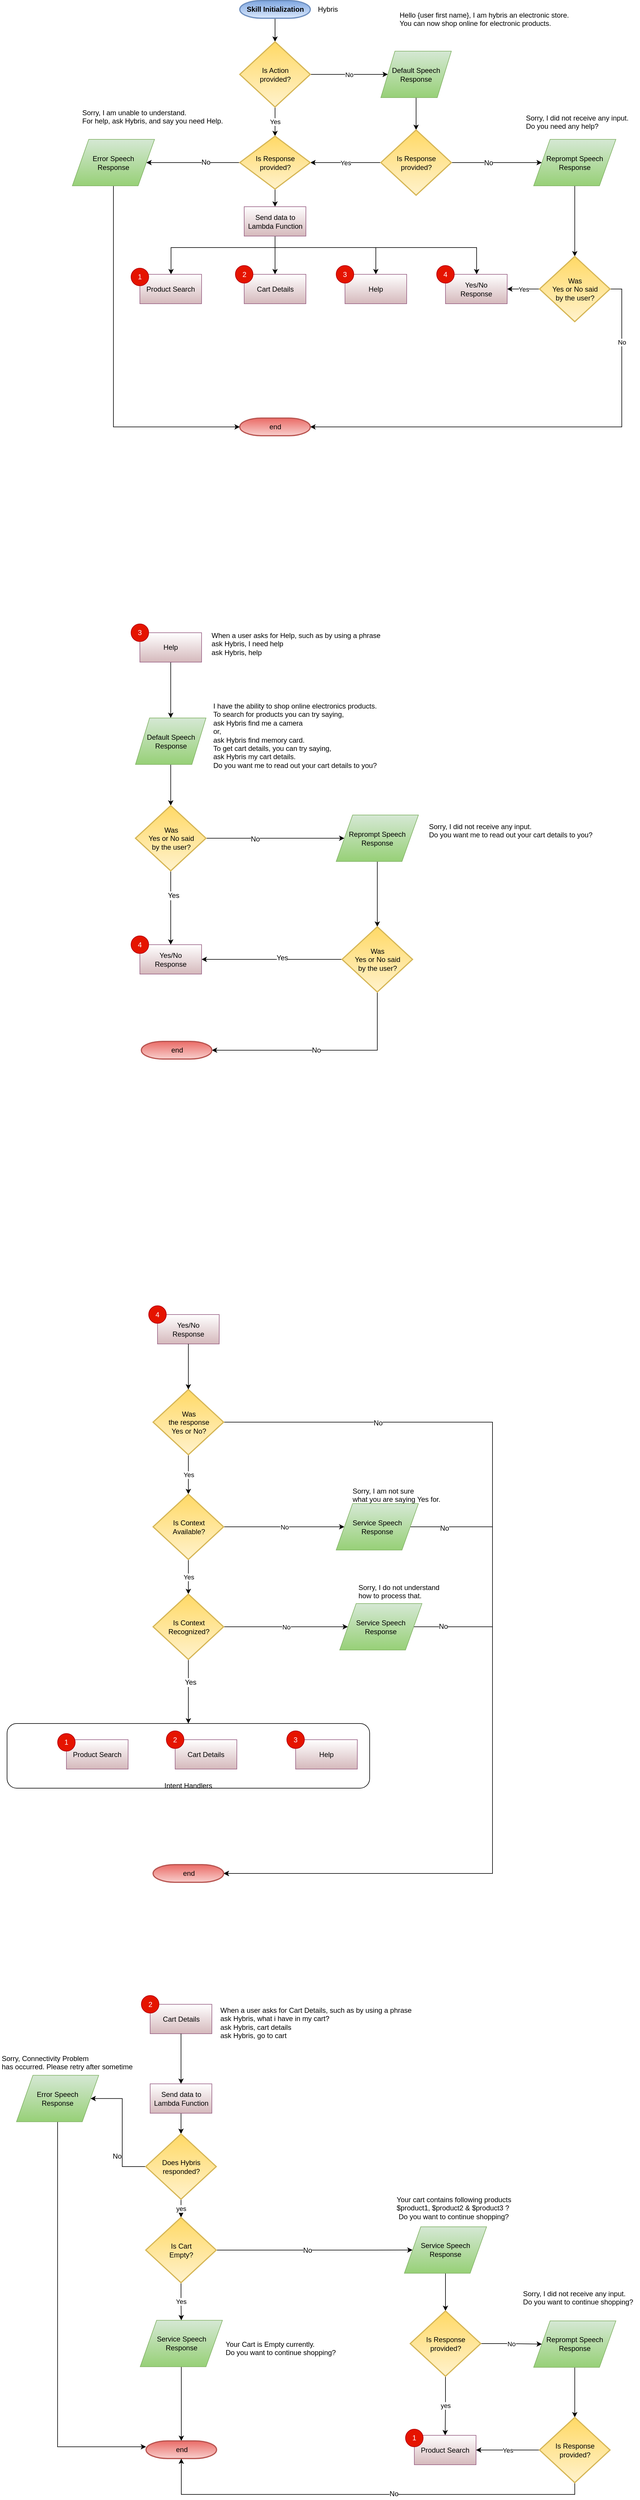 <mxfile version="10.6.3" type="device"><diagram id="yexYXzc3wkIzJ4UL2byO" name="Page-1"><mxGraphModel dx="2329" dy="848" grid="1" gridSize="10" guides="1" tooltips="1" connect="1" arrows="1" fold="1" page="1" pageScale="1" pageWidth="850" pageHeight="1100" math="0" shadow="0"><root><mxCell id="0"/><mxCell id="1" parent="0"/><mxCell id="HhdghhGYLFXTuzPqGPr1-6" style="edgeStyle=orthogonalEdgeStyle;rounded=0;orthogonalLoop=1;jettySize=auto;html=1;exitX=0.5;exitY=1;exitDx=0;exitDy=0;exitPerimeter=0;" edge="1" parent="1" source="HhdghhGYLFXTuzPqGPr1-1" target="HhdghhGYLFXTuzPqGPr1-5"><mxGeometry relative="1" as="geometry"/></mxCell><mxCell id="HhdghhGYLFXTuzPqGPr1-1" value="Skill Initialization" style="shape=mxgraph.flowchart.terminator;fillColor=#dae8fc;strokeColor=#6c8ebf;strokeWidth=2;gradientDirection=north;fontStyle=1;html=1;gradientColor=#7ea6e0;" vertex="1" parent="1"><mxGeometry x="170" y="90" width="120" height="30" as="geometry"/></mxCell><mxCell id="HhdghhGYLFXTuzPqGPr1-2" value="Hybris" style="text;html=1;strokeColor=none;fillColor=none;align=center;verticalAlign=middle;whiteSpace=wrap;rounded=0;" vertex="1" parent="1"><mxGeometry x="300" y="95" width="40" height="20" as="geometry"/></mxCell><mxCell id="HhdghhGYLFXTuzPqGPr1-8" value="No" style="edgeStyle=orthogonalEdgeStyle;rounded=0;orthogonalLoop=1;jettySize=auto;html=1;exitX=1;exitY=0.5;exitDx=0;exitDy=0;exitPerimeter=0;entryX=0;entryY=0.5;entryDx=0;entryDy=0;" edge="1" parent="1" source="HhdghhGYLFXTuzPqGPr1-5" target="HhdghhGYLFXTuzPqGPr1-7"><mxGeometry relative="1" as="geometry"/></mxCell><mxCell id="HhdghhGYLFXTuzPqGPr1-24" value="Yes" style="edgeStyle=orthogonalEdgeStyle;rounded=0;orthogonalLoop=1;jettySize=auto;html=1;exitX=0.5;exitY=1;exitDx=0;exitDy=0;exitPerimeter=0;entryX=0.5;entryY=0;entryDx=0;entryDy=0;entryPerimeter=0;" edge="1" parent="1" source="HhdghhGYLFXTuzPqGPr1-5" target="HhdghhGYLFXTuzPqGPr1-23"><mxGeometry relative="1" as="geometry"/></mxCell><mxCell id="HhdghhGYLFXTuzPqGPr1-5" value="Is Action &lt;br&gt;provided?" style="shape=mxgraph.flowchart.decision;fillColor=#fff2cc;strokeColor=#d6b656;strokeWidth=2;gradientDirection=north;fontStyle=0;html=1;gradientColor=#ffd966;" vertex="1" parent="1"><mxGeometry x="170" y="160" width="120" height="111" as="geometry"/></mxCell><mxCell id="HhdghhGYLFXTuzPqGPr1-11" style="edgeStyle=orthogonalEdgeStyle;rounded=0;orthogonalLoop=1;jettySize=auto;html=1;exitX=0.5;exitY=1;exitDx=0;exitDy=0;entryX=0.5;entryY=0;entryDx=0;entryDy=0;entryPerimeter=0;" edge="1" parent="1" source="HhdghhGYLFXTuzPqGPr1-7" target="HhdghhGYLFXTuzPqGPr1-10"><mxGeometry relative="1" as="geometry"/></mxCell><mxCell id="HhdghhGYLFXTuzPqGPr1-7" value="Default Speech Response" style="shape=parallelogram;perimeter=parallelogramPerimeter;whiteSpace=wrap;html=1;fillColor=#d5e8d4;strokeColor=#82b366;gradientColor=#97d077;" vertex="1" parent="1"><mxGeometry x="410" y="176" width="120" height="79" as="geometry"/></mxCell><mxCell id="HhdghhGYLFXTuzPqGPr1-9" value="Hello {user first name}, I am hybris an electronic store. &lt;br&gt;You can now shop online for electronic products." style="text;html=1;resizable=0;points=[];autosize=1;align=left;verticalAlign=top;spacingTop=-4;" vertex="1" parent="1"><mxGeometry x="440" y="105" width="310" height="30" as="geometry"/></mxCell><mxCell id="HhdghhGYLFXTuzPqGPr1-13" style="edgeStyle=orthogonalEdgeStyle;rounded=0;orthogonalLoop=1;jettySize=auto;html=1;exitX=1;exitY=0.5;exitDx=0;exitDy=0;exitPerimeter=0;entryX=0;entryY=0.5;entryDx=0;entryDy=0;" edge="1" parent="1" source="HhdghhGYLFXTuzPqGPr1-10" target="HhdghhGYLFXTuzPqGPr1-12"><mxGeometry relative="1" as="geometry"/></mxCell><mxCell id="HhdghhGYLFXTuzPqGPr1-14" value="No" style="text;html=1;resizable=0;points=[];align=center;verticalAlign=middle;labelBackgroundColor=#ffffff;" vertex="1" connectable="0" parent="HhdghhGYLFXTuzPqGPr1-13"><mxGeometry x="-0.18" relative="1" as="geometry"><mxPoint as="offset"/></mxGeometry></mxCell><mxCell id="HhdghhGYLFXTuzPqGPr1-25" value="Yes" style="edgeStyle=orthogonalEdgeStyle;rounded=0;orthogonalLoop=1;jettySize=auto;html=1;exitX=0;exitY=0.5;exitDx=0;exitDy=0;exitPerimeter=0;" edge="1" parent="1" source="HhdghhGYLFXTuzPqGPr1-10" target="HhdghhGYLFXTuzPqGPr1-23"><mxGeometry relative="1" as="geometry"/></mxCell><mxCell id="HhdghhGYLFXTuzPqGPr1-10" value="Is Response &lt;br&gt;provided?" style="shape=mxgraph.flowchart.decision;fillColor=#fff2cc;strokeColor=#d6b656;strokeWidth=2;gradientDirection=north;fontStyle=0;html=1;gradientColor=#ffd966;" vertex="1" parent="1"><mxGeometry x="410" y="310" width="120" height="111" as="geometry"/></mxCell><mxCell id="HhdghhGYLFXTuzPqGPr1-18" style="edgeStyle=orthogonalEdgeStyle;rounded=0;orthogonalLoop=1;jettySize=auto;html=1;exitX=0.5;exitY=1;exitDx=0;exitDy=0;entryX=0.5;entryY=0;entryDx=0;entryDy=0;entryPerimeter=0;" edge="1" parent="1" source="HhdghhGYLFXTuzPqGPr1-12" target="HhdghhGYLFXTuzPqGPr1-17"><mxGeometry relative="1" as="geometry"/></mxCell><mxCell id="HhdghhGYLFXTuzPqGPr1-12" value="Reprompt Speech Response" style="shape=parallelogram;perimeter=parallelogramPerimeter;whiteSpace=wrap;html=1;fillColor=#d5e8d4;strokeColor=#82b366;gradientColor=#97d077;" vertex="1" parent="1"><mxGeometry x="670" y="326" width="140" height="79" as="geometry"/></mxCell><mxCell id="HhdghhGYLFXTuzPqGPr1-15" value="Sorry, I did not receive any input. &lt;br&gt;Do you need any help?&amp;nbsp;" style="text;html=1;resizable=0;points=[];autosize=1;align=left;verticalAlign=top;spacingTop=-4;" vertex="1" parent="1"><mxGeometry x="655" y="280" width="190" height="30" as="geometry"/></mxCell><mxCell id="HhdghhGYLFXTuzPqGPr1-16" value="end" style="shape=mxgraph.flowchart.terminator;fillColor=#f8cecc;strokeColor=#b85450;strokeWidth=2;gradientDirection=north;fontStyle=0;html=1;gradientColor=#ea6b66;" vertex="1" parent="1"><mxGeometry x="170" y="800" width="120" height="30" as="geometry"/></mxCell><mxCell id="HhdghhGYLFXTuzPqGPr1-19" value="No" style="edgeStyle=orthogonalEdgeStyle;rounded=0;orthogonalLoop=1;jettySize=auto;html=1;exitX=1;exitY=0.5;exitDx=0;exitDy=0;exitPerimeter=0;entryX=1;entryY=0.5;entryDx=0;entryDy=0;entryPerimeter=0;" edge="1" parent="1" source="HhdghhGYLFXTuzPqGPr1-17" target="HhdghhGYLFXTuzPqGPr1-16"><mxGeometry x="-0.719" relative="1" as="geometry"><mxPoint as="offset"/></mxGeometry></mxCell><mxCell id="HhdghhGYLFXTuzPqGPr1-21" value="Yes" style="edgeStyle=orthogonalEdgeStyle;rounded=0;orthogonalLoop=1;jettySize=auto;html=1;exitX=0;exitY=0.5;exitDx=0;exitDy=0;exitPerimeter=0;entryX=1;entryY=0.5;entryDx=0;entryDy=0;" edge="1" parent="1" source="HhdghhGYLFXTuzPqGPr1-17" target="HhdghhGYLFXTuzPqGPr1-20"><mxGeometry relative="1" as="geometry"/></mxCell><mxCell id="HhdghhGYLFXTuzPqGPr1-17" value="Was&lt;br&gt;Yes or No said&lt;br&gt;by the user?&lt;br&gt;" style="shape=mxgraph.flowchart.decision;fillColor=#fff2cc;strokeColor=#d6b656;strokeWidth=2;gradientDirection=north;fontStyle=0;html=1;gradientColor=#ffd966;" vertex="1" parent="1"><mxGeometry x="680" y="525" width="120" height="111" as="geometry"/></mxCell><mxCell id="HhdghhGYLFXTuzPqGPr1-27" style="edgeStyle=orthogonalEdgeStyle;rounded=0;orthogonalLoop=1;jettySize=auto;html=1;exitX=0;exitY=0.5;exitDx=0;exitDy=0;exitPerimeter=0;" edge="1" parent="1" source="HhdghhGYLFXTuzPqGPr1-23" target="HhdghhGYLFXTuzPqGPr1-26"><mxGeometry relative="1" as="geometry"/></mxCell><mxCell id="HhdghhGYLFXTuzPqGPr1-30" value="No" style="text;html=1;resizable=0;points=[];align=center;verticalAlign=middle;labelBackgroundColor=#ffffff;" vertex="1" connectable="0" parent="HhdghhGYLFXTuzPqGPr1-27"><mxGeometry x="-0.114" y="-12" relative="1" as="geometry"><mxPoint x="12" y="11" as="offset"/></mxGeometry></mxCell><mxCell id="HhdghhGYLFXTuzPqGPr1-32" value="" style="edgeStyle=orthogonalEdgeStyle;rounded=0;orthogonalLoop=1;jettySize=auto;html=1;" edge="1" parent="1" source="HhdghhGYLFXTuzPqGPr1-23" target="HhdghhGYLFXTuzPqGPr1-31"><mxGeometry relative="1" as="geometry"/></mxCell><mxCell id="HhdghhGYLFXTuzPqGPr1-23" value="Is Response &lt;br&gt;provided?" style="shape=mxgraph.flowchart.decision;fillColor=#fff2cc;strokeColor=#d6b656;strokeWidth=2;gradientDirection=north;fontStyle=0;html=1;gradientColor=#ffd966;" vertex="1" parent="1"><mxGeometry x="170" y="320.5" width="120" height="90" as="geometry"/></mxCell><mxCell id="HhdghhGYLFXTuzPqGPr1-47" style="edgeStyle=orthogonalEdgeStyle;rounded=0;orthogonalLoop=1;jettySize=auto;html=1;exitX=0.5;exitY=1;exitDx=0;exitDy=0;entryX=0;entryY=0.5;entryDx=0;entryDy=0;entryPerimeter=0;" edge="1" parent="1" source="HhdghhGYLFXTuzPqGPr1-26" target="HhdghhGYLFXTuzPqGPr1-16"><mxGeometry relative="1" as="geometry"/></mxCell><mxCell id="HhdghhGYLFXTuzPqGPr1-26" value="Error Speech &lt;br&gt;Response" style="shape=parallelogram;perimeter=parallelogramPerimeter;whiteSpace=wrap;html=1;fillColor=#d5e8d4;strokeColor=#82b366;gradientColor=#97d077;" vertex="1" parent="1"><mxGeometry x="-115" y="326" width="140" height="79" as="geometry"/></mxCell><mxCell id="HhdghhGYLFXTuzPqGPr1-28" value="Sorry, I am unable to understand.&lt;br&gt;For help, ask Hybris, and say you need Help.&lt;br&gt;" style="text;html=1;resizable=0;points=[];autosize=1;align=left;verticalAlign=top;spacingTop=-4;" vertex="1" parent="1"><mxGeometry x="-100" y="271" width="250" height="30" as="geometry"/></mxCell><mxCell id="HhdghhGYLFXTuzPqGPr1-37" style="edgeStyle=orthogonalEdgeStyle;rounded=0;orthogonalLoop=1;jettySize=auto;html=1;exitX=0.5;exitY=1;exitDx=0;exitDy=0;" edge="1" parent="1" source="HhdghhGYLFXTuzPqGPr1-31" target="HhdghhGYLFXTuzPqGPr1-33"><mxGeometry relative="1" as="geometry"><Array as="points"><mxPoint x="230" y="510"/><mxPoint x="53" y="510"/></Array></mxGeometry></mxCell><mxCell id="HhdghhGYLFXTuzPqGPr1-39" style="edgeStyle=orthogonalEdgeStyle;rounded=0;orthogonalLoop=1;jettySize=auto;html=1;exitX=0.5;exitY=1;exitDx=0;exitDy=0;" edge="1" parent="1" source="HhdghhGYLFXTuzPqGPr1-31" target="HhdghhGYLFXTuzPqGPr1-34"><mxGeometry relative="1" as="geometry"/></mxCell><mxCell id="HhdghhGYLFXTuzPqGPr1-40" style="edgeStyle=orthogonalEdgeStyle;rounded=0;orthogonalLoop=1;jettySize=auto;html=1;exitX=0.5;exitY=1;exitDx=0;exitDy=0;entryX=0.5;entryY=0;entryDx=0;entryDy=0;" edge="1" parent="1" source="HhdghhGYLFXTuzPqGPr1-31" target="HhdghhGYLFXTuzPqGPr1-35"><mxGeometry relative="1" as="geometry"><Array as="points"><mxPoint x="230" y="510"/><mxPoint x="402" y="510"/></Array></mxGeometry></mxCell><mxCell id="HhdghhGYLFXTuzPqGPr1-41" style="edgeStyle=orthogonalEdgeStyle;rounded=0;orthogonalLoop=1;jettySize=auto;html=1;exitX=0.5;exitY=1;exitDx=0;exitDy=0;" edge="1" parent="1" source="HhdghhGYLFXTuzPqGPr1-31" target="HhdghhGYLFXTuzPqGPr1-20"><mxGeometry relative="1" as="geometry"><Array as="points"><mxPoint x="230" y="510"/><mxPoint x="573" y="510"/></Array></mxGeometry></mxCell><mxCell id="HhdghhGYLFXTuzPqGPr1-31" value="Send data to Lambda Function" style="rounded=0;whiteSpace=wrap;html=1;fillColor=#ffffff;strokeColor=#996185;gradientColor=#D5B9BC;" vertex="1" parent="1"><mxGeometry x="177.5" y="440.5" width="105" height="50" as="geometry"/></mxCell><mxCell id="HhdghhGYLFXTuzPqGPr1-56" style="edgeStyle=orthogonalEdgeStyle;rounded=0;orthogonalLoop=1;jettySize=auto;html=1;exitX=0.5;exitY=1;exitDx=0;exitDy=0;" edge="1" parent="1" source="HhdghhGYLFXTuzPqGPr1-52" target="HhdghhGYLFXTuzPqGPr1-55"><mxGeometry relative="1" as="geometry"/></mxCell><mxCell id="HhdghhGYLFXTuzPqGPr1-54" value="When a user asks for Help, such as by using a phrase &lt;br&gt;ask Hybris, I need help&lt;br&gt;ask Hybris, help&lt;br&gt;" style="text;html=1;resizable=0;points=[];autosize=1;align=left;verticalAlign=top;spacingTop=-4;" vertex="1" parent="1"><mxGeometry x="120" y="1160" width="310" height="40" as="geometry"/></mxCell><mxCell id="HhdghhGYLFXTuzPqGPr1-61" style="edgeStyle=orthogonalEdgeStyle;rounded=0;orthogonalLoop=1;jettySize=auto;html=1;exitX=0.5;exitY=1;exitDx=0;exitDy=0;" edge="1" parent="1" source="HhdghhGYLFXTuzPqGPr1-55" target="HhdghhGYLFXTuzPqGPr1-60"><mxGeometry relative="1" as="geometry"/></mxCell><mxCell id="HhdghhGYLFXTuzPqGPr1-55" value="Default Speech Response" style="shape=parallelogram;perimeter=parallelogramPerimeter;whiteSpace=wrap;html=1;fillColor=#d5e8d4;strokeColor=#82b366;gradientColor=#97d077;" vertex="1" parent="1"><mxGeometry x="-7.5" y="1310" width="120" height="79" as="geometry"/></mxCell><mxCell id="HhdghhGYLFXTuzPqGPr1-57" value="I have the ability to shop online electronics products.&lt;br&gt;To search for products you can try saying,&lt;br&gt;ask Hybris find me a camera&lt;br&gt;or,&lt;br&gt;ask Hybris find memory card.&lt;br&gt;To get cart details, you can try saying,&lt;br&gt;ask Hybris my cart details.&lt;br&gt;Do you want me to read out your cart details to you?&lt;br&gt;" style="text;html=1;resizable=0;points=[];autosize=1;align=left;verticalAlign=top;spacingTop=-4;" vertex="1" parent="1"><mxGeometry x="122.5" y="1280" width="290" height="110" as="geometry"/></mxCell><mxCell id="HhdghhGYLFXTuzPqGPr1-63" style="edgeStyle=orthogonalEdgeStyle;rounded=0;orthogonalLoop=1;jettySize=auto;html=1;exitX=1;exitY=0.5;exitDx=0;exitDy=0;exitPerimeter=0;" edge="1" parent="1" source="HhdghhGYLFXTuzPqGPr1-60" target="HhdghhGYLFXTuzPqGPr1-62"><mxGeometry relative="1" as="geometry"/></mxCell><mxCell id="HhdghhGYLFXTuzPqGPr1-67" value="No" style="text;html=1;resizable=0;points=[];align=center;verticalAlign=middle;labelBackgroundColor=#ffffff;" vertex="1" connectable="0" parent="HhdghhGYLFXTuzPqGPr1-63"><mxGeometry x="-0.063" y="-27" relative="1" as="geometry"><mxPoint x="-27" y="-26" as="offset"/></mxGeometry></mxCell><mxCell id="HhdghhGYLFXTuzPqGPr1-70" style="edgeStyle=orthogonalEdgeStyle;rounded=0;orthogonalLoop=1;jettySize=auto;html=1;exitX=0.5;exitY=1;exitDx=0;exitDy=0;exitPerimeter=0;entryX=0.5;entryY=0;entryDx=0;entryDy=0;" edge="1" parent="1" source="HhdghhGYLFXTuzPqGPr1-60" target="HhdghhGYLFXTuzPqGPr1-59"><mxGeometry relative="1" as="geometry"/></mxCell><mxCell id="HhdghhGYLFXTuzPqGPr1-73" value="Yes" style="text;html=1;resizable=0;points=[];align=center;verticalAlign=middle;labelBackgroundColor=#ffffff;" vertex="1" connectable="0" parent="HhdghhGYLFXTuzPqGPr1-70"><mxGeometry x="-0.333" y="4" relative="1" as="geometry"><mxPoint as="offset"/></mxGeometry></mxCell><mxCell id="HhdghhGYLFXTuzPqGPr1-60" value="Was&lt;br&gt;Yes or No said&lt;br&gt;by the user?&lt;br&gt;" style="shape=mxgraph.flowchart.decision;fillColor=#fff2cc;strokeColor=#d6b656;strokeWidth=2;gradientDirection=north;fontStyle=0;html=1;gradientColor=#ffd966;" vertex="1" parent="1"><mxGeometry x="-7.5" y="1459" width="120" height="111" as="geometry"/></mxCell><mxCell id="HhdghhGYLFXTuzPqGPr1-68" style="edgeStyle=orthogonalEdgeStyle;rounded=0;orthogonalLoop=1;jettySize=auto;html=1;exitX=0.5;exitY=1;exitDx=0;exitDy=0;" edge="1" parent="1" source="HhdghhGYLFXTuzPqGPr1-62" target="HhdghhGYLFXTuzPqGPr1-66"><mxGeometry relative="1" as="geometry"/></mxCell><mxCell id="HhdghhGYLFXTuzPqGPr1-62" value="Reprompt Speech Response" style="shape=parallelogram;perimeter=parallelogramPerimeter;whiteSpace=wrap;html=1;fillColor=#d5e8d4;strokeColor=#82b366;gradientColor=#97d077;" vertex="1" parent="1"><mxGeometry x="334" y="1475" width="140" height="79" as="geometry"/></mxCell><mxCell id="HhdghhGYLFXTuzPqGPr1-64" value="Sorry, I did not receive any input. &lt;br&gt;Do you want me to read out your cart details to you?&amp;nbsp;" style="text;html=1;resizable=0;points=[];autosize=1;align=left;verticalAlign=top;spacingTop=-4;" vertex="1" parent="1"><mxGeometry x="490" y="1484.5" width="300" height="30" as="geometry"/></mxCell><mxCell id="HhdghhGYLFXTuzPqGPr1-71" style="edgeStyle=orthogonalEdgeStyle;rounded=0;orthogonalLoop=1;jettySize=auto;html=1;exitX=0;exitY=0.5;exitDx=0;exitDy=0;exitPerimeter=0;entryX=1;entryY=0.5;entryDx=0;entryDy=0;" edge="1" parent="1" source="HhdghhGYLFXTuzPqGPr1-66" target="HhdghhGYLFXTuzPqGPr1-59"><mxGeometry relative="1" as="geometry"/></mxCell><mxCell id="HhdghhGYLFXTuzPqGPr1-72" value="Yes" style="text;html=1;resizable=0;points=[];align=center;verticalAlign=middle;labelBackgroundColor=#ffffff;" vertex="1" connectable="0" parent="HhdghhGYLFXTuzPqGPr1-71"><mxGeometry x="-0.146" y="-3" relative="1" as="geometry"><mxPoint as="offset"/></mxGeometry></mxCell><mxCell id="HhdghhGYLFXTuzPqGPr1-82" style="edgeStyle=orthogonalEdgeStyle;rounded=0;orthogonalLoop=1;jettySize=auto;html=1;exitX=0.5;exitY=1;exitDx=0;exitDy=0;exitPerimeter=0;entryX=1;entryY=0.5;entryDx=0;entryDy=0;entryPerimeter=0;" edge="1" parent="1" source="HhdghhGYLFXTuzPqGPr1-66" target="HhdghhGYLFXTuzPqGPr1-81"><mxGeometry relative="1" as="geometry"><mxPoint x="170" y="1870" as="targetPoint"/></mxGeometry></mxCell><mxCell id="HhdghhGYLFXTuzPqGPr1-83" value="No" style="text;html=1;resizable=0;points=[];align=center;verticalAlign=middle;labelBackgroundColor=#ffffff;" vertex="1" connectable="0" parent="HhdghhGYLFXTuzPqGPr1-82"><mxGeometry x="0.068" relative="1" as="geometry"><mxPoint as="offset"/></mxGeometry></mxCell><mxCell id="HhdghhGYLFXTuzPqGPr1-66" value="Was&lt;br&gt;Yes or No said&lt;br&gt;by the user?&lt;br&gt;" style="shape=mxgraph.flowchart.decision;fillColor=#fff2cc;strokeColor=#d6b656;strokeWidth=2;gradientDirection=north;fontStyle=0;html=1;gradientColor=#ffd966;" vertex="1" parent="1"><mxGeometry x="344" y="1665" width="120" height="111" as="geometry"/></mxCell><mxCell id="HhdghhGYLFXTuzPqGPr1-75" value="" style="group" vertex="1" connectable="0" parent="1"><mxGeometry x="-15" y="1150" width="120" height="65" as="geometry"/></mxCell><mxCell id="HhdghhGYLFXTuzPqGPr1-52" value="Help" style="rounded=0;whiteSpace=wrap;html=1;fillColor=#ffffff;strokeColor=#996185;gradientColor=#D5B9BC;" vertex="1" parent="HhdghhGYLFXTuzPqGPr1-75"><mxGeometry x="15" y="15" width="105" height="50" as="geometry"/></mxCell><mxCell id="HhdghhGYLFXTuzPqGPr1-53" value="3" style="ellipse;whiteSpace=wrap;html=1;aspect=fixed;fillColor=#e51400;strokeColor=#B20000;fontColor=#ffffff;" vertex="1" parent="HhdghhGYLFXTuzPqGPr1-75"><mxGeometry width="30" height="30" as="geometry"/></mxCell><mxCell id="HhdghhGYLFXTuzPqGPr1-76" value="" style="group" vertex="1" connectable="0" parent="1"><mxGeometry x="334" y="540.5" width="120" height="65" as="geometry"/></mxCell><mxCell id="HhdghhGYLFXTuzPqGPr1-35" value="Help" style="rounded=0;whiteSpace=wrap;html=1;fillColor=#ffffff;strokeColor=#996185;gradientColor=#D5B9BC;" vertex="1" parent="HhdghhGYLFXTuzPqGPr1-76"><mxGeometry x="15" y="15" width="105" height="50" as="geometry"/></mxCell><mxCell id="HhdghhGYLFXTuzPqGPr1-50" value="3" style="ellipse;whiteSpace=wrap;html=1;aspect=fixed;fillColor=#e51400;strokeColor=#B20000;fontColor=#ffffff;" vertex="1" parent="HhdghhGYLFXTuzPqGPr1-76"><mxGeometry width="30" height="30" as="geometry"/></mxCell><mxCell id="HhdghhGYLFXTuzPqGPr1-77" value="" style="group" vertex="1" connectable="0" parent="1"><mxGeometry x="505" y="540.5" width="120" height="65" as="geometry"/></mxCell><mxCell id="HhdghhGYLFXTuzPqGPr1-20" value="Yes/No &lt;br&gt;Response" style="rounded=0;whiteSpace=wrap;html=1;fillColor=#ffffff;strokeColor=#996185;gradientColor=#D5B9BC;" vertex="1" parent="HhdghhGYLFXTuzPqGPr1-77"><mxGeometry x="15" y="15" width="105" height="50" as="geometry"/></mxCell><mxCell id="HhdghhGYLFXTuzPqGPr1-51" value="4" style="ellipse;whiteSpace=wrap;html=1;aspect=fixed;fillColor=#e51400;strokeColor=#B20000;fontColor=#ffffff;" vertex="1" parent="HhdghhGYLFXTuzPqGPr1-77"><mxGeometry width="30" height="30" as="geometry"/></mxCell><mxCell id="HhdghhGYLFXTuzPqGPr1-78" value="" style="group" vertex="1" connectable="0" parent="1"><mxGeometry x="162.5" y="540.5" width="120" height="65" as="geometry"/></mxCell><mxCell id="HhdghhGYLFXTuzPqGPr1-34" value="Cart Details" style="rounded=0;whiteSpace=wrap;html=1;fillColor=#ffffff;strokeColor=#996185;gradientColor=#D5B9BC;" vertex="1" parent="HhdghhGYLFXTuzPqGPr1-78"><mxGeometry x="15" y="15" width="105" height="50" as="geometry"/></mxCell><mxCell id="HhdghhGYLFXTuzPqGPr1-49" value="2" style="ellipse;whiteSpace=wrap;html=1;aspect=fixed;fillColor=#e51400;strokeColor=#B20000;fontColor=#ffffff;" vertex="1" parent="HhdghhGYLFXTuzPqGPr1-78"><mxGeometry width="30" height="30" as="geometry"/></mxCell><mxCell id="HhdghhGYLFXTuzPqGPr1-79" value="" style="group" vertex="1" connectable="0" parent="1"><mxGeometry x="-15" y="545" width="120" height="60.5" as="geometry"/></mxCell><mxCell id="HhdghhGYLFXTuzPqGPr1-33" value="Product Search" style="rounded=0;whiteSpace=wrap;html=1;fillColor=#ffffff;strokeColor=#996185;gradientColor=#D5B9BC;" vertex="1" parent="HhdghhGYLFXTuzPqGPr1-79"><mxGeometry x="15" y="10.5" width="105" height="50" as="geometry"/></mxCell><mxCell id="HhdghhGYLFXTuzPqGPr1-48" value="1" style="ellipse;whiteSpace=wrap;html=1;aspect=fixed;fillColor=#e51400;strokeColor=#B20000;fontColor=#ffffff;" vertex="1" parent="HhdghhGYLFXTuzPqGPr1-79"><mxGeometry width="30" height="30" as="geometry"/></mxCell><mxCell id="HhdghhGYLFXTuzPqGPr1-80" value="" style="group" vertex="1" connectable="0" parent="1"><mxGeometry x="-15" y="1680.5" width="120" height="65" as="geometry"/></mxCell><mxCell id="HhdghhGYLFXTuzPqGPr1-59" value="Yes/No &lt;br&gt;Response" style="rounded=0;whiteSpace=wrap;html=1;fillColor=#ffffff;strokeColor=#996185;gradientColor=#D5B9BC;" vertex="1" parent="HhdghhGYLFXTuzPqGPr1-80"><mxGeometry x="15" y="15" width="105" height="50" as="geometry"/></mxCell><mxCell id="HhdghhGYLFXTuzPqGPr1-74" value="4" style="ellipse;whiteSpace=wrap;html=1;aspect=fixed;fillColor=#e51400;strokeColor=#B20000;fontColor=#ffffff;" vertex="1" parent="HhdghhGYLFXTuzPqGPr1-80"><mxGeometry width="30" height="30" as="geometry"/></mxCell><mxCell id="HhdghhGYLFXTuzPqGPr1-81" value="end" style="shape=mxgraph.flowchart.terminator;fillColor=#f8cecc;strokeColor=#b85450;strokeWidth=2;gradientDirection=north;fontStyle=0;html=1;gradientColor=#ea6b66;" vertex="1" parent="1"><mxGeometry x="2.5" y="1860" width="120" height="30" as="geometry"/></mxCell><mxCell id="HhdghhGYLFXTuzPqGPr1-84" value="" style="group" vertex="1" connectable="0" parent="1"><mxGeometry x="15" y="2309.5" width="120" height="65" as="geometry"/></mxCell><mxCell id="HhdghhGYLFXTuzPqGPr1-85" value="Yes/No &lt;br&gt;Response" style="rounded=0;whiteSpace=wrap;html=1;fillColor=#ffffff;strokeColor=#996185;gradientColor=#D5B9BC;" vertex="1" parent="HhdghhGYLFXTuzPqGPr1-84"><mxGeometry x="15" y="15" width="105" height="50" as="geometry"/></mxCell><mxCell id="HhdghhGYLFXTuzPqGPr1-86" value="4" style="ellipse;whiteSpace=wrap;html=1;aspect=fixed;fillColor=#e51400;strokeColor=#B20000;fontColor=#ffffff;" vertex="1" parent="HhdghhGYLFXTuzPqGPr1-84"><mxGeometry width="30" height="30" as="geometry"/></mxCell><mxCell id="HhdghhGYLFXTuzPqGPr1-90" value="Yes" style="edgeStyle=orthogonalEdgeStyle;rounded=0;orthogonalLoop=1;jettySize=auto;html=1;exitX=0.5;exitY=1;exitDx=0;exitDy=0;exitPerimeter=0;" edge="1" parent="1" source="HhdghhGYLFXTuzPqGPr1-87" target="HhdghhGYLFXTuzPqGPr1-89"><mxGeometry relative="1" as="geometry"/></mxCell><mxCell id="HhdghhGYLFXTuzPqGPr1-109" style="edgeStyle=orthogonalEdgeStyle;rounded=0;orthogonalLoop=1;jettySize=auto;html=1;exitX=1;exitY=0.5;exitDx=0;exitDy=0;exitPerimeter=0;entryX=1;entryY=0.5;entryDx=0;entryDy=0;entryPerimeter=0;" edge="1" parent="1" source="HhdghhGYLFXTuzPqGPr1-87" target="HhdghhGYLFXTuzPqGPr1-108"><mxGeometry relative="1" as="geometry"><Array as="points"><mxPoint x="600" y="2508"/><mxPoint x="600" y="3275"/></Array></mxGeometry></mxCell><mxCell id="HhdghhGYLFXTuzPqGPr1-110" value="No" style="text;html=1;resizable=0;points=[];align=center;verticalAlign=middle;labelBackgroundColor=#ffffff;" vertex="1" connectable="0" parent="HhdghhGYLFXTuzPqGPr1-109"><mxGeometry x="-0.688" y="-1" relative="1" as="geometry"><mxPoint as="offset"/></mxGeometry></mxCell><mxCell id="HhdghhGYLFXTuzPqGPr1-87" value="Was&lt;br&gt;the response &lt;br&gt;Yes or No?&lt;br&gt;" style="shape=mxgraph.flowchart.decision;fillColor=#fff2cc;strokeColor=#d6b656;strokeWidth=2;gradientDirection=north;fontStyle=0;html=1;gradientColor=#ffd966;" vertex="1" parent="1"><mxGeometry x="22.5" y="2452" width="120" height="111" as="geometry"/></mxCell><mxCell id="HhdghhGYLFXTuzPqGPr1-88" style="edgeStyle=orthogonalEdgeStyle;rounded=0;orthogonalLoop=1;jettySize=auto;html=1;exitX=0.5;exitY=1;exitDx=0;exitDy=0;" edge="1" parent="1" source="HhdghhGYLFXTuzPqGPr1-85" target="HhdghhGYLFXTuzPqGPr1-87"><mxGeometry relative="1" as="geometry"/></mxCell><mxCell id="HhdghhGYLFXTuzPqGPr1-92" value="No" style="edgeStyle=orthogonalEdgeStyle;rounded=0;orthogonalLoop=1;jettySize=auto;html=1;exitX=1;exitY=0.5;exitDx=0;exitDy=0;exitPerimeter=0;" edge="1" parent="1" source="HhdghhGYLFXTuzPqGPr1-89" target="HhdghhGYLFXTuzPqGPr1-91"><mxGeometry relative="1" as="geometry"/></mxCell><mxCell id="HhdghhGYLFXTuzPqGPr1-95" value="Yes" style="edgeStyle=orthogonalEdgeStyle;rounded=0;orthogonalLoop=1;jettySize=auto;html=1;exitX=0.5;exitY=1;exitDx=0;exitDy=0;exitPerimeter=0;entryX=0.5;entryY=0;entryDx=0;entryDy=0;entryPerimeter=0;" edge="1" parent="1" source="HhdghhGYLFXTuzPqGPr1-89" target="HhdghhGYLFXTuzPqGPr1-94"><mxGeometry relative="1" as="geometry"/></mxCell><mxCell id="HhdghhGYLFXTuzPqGPr1-89" value="Is Context&lt;br&gt;Available?&lt;br&gt;" style="shape=mxgraph.flowchart.decision;fillColor=#fff2cc;strokeColor=#d6b656;strokeWidth=2;gradientDirection=north;fontStyle=0;html=1;gradientColor=#ffd966;" vertex="1" parent="1"><mxGeometry x="22.5" y="2630" width="120" height="111" as="geometry"/></mxCell><mxCell id="HhdghhGYLFXTuzPqGPr1-111" style="edgeStyle=orthogonalEdgeStyle;rounded=0;orthogonalLoop=1;jettySize=auto;html=1;exitX=1;exitY=0.5;exitDx=0;exitDy=0;entryX=1;entryY=0.5;entryDx=0;entryDy=0;entryPerimeter=0;" edge="1" parent="1" source="HhdghhGYLFXTuzPqGPr1-91" target="HhdghhGYLFXTuzPqGPr1-108"><mxGeometry relative="1" as="geometry"><Array as="points"><mxPoint x="600" y="2686"/><mxPoint x="600" y="3275"/></Array></mxGeometry></mxCell><mxCell id="HhdghhGYLFXTuzPqGPr1-112" value="No" style="text;html=1;resizable=0;points=[];align=center;verticalAlign=middle;labelBackgroundColor=#ffffff;" vertex="1" connectable="0" parent="HhdghhGYLFXTuzPqGPr1-111"><mxGeometry x="-0.902" y="-2" relative="1" as="geometry"><mxPoint as="offset"/></mxGeometry></mxCell><mxCell id="HhdghhGYLFXTuzPqGPr1-91" value="Service Speech&lt;br&gt;Response&lt;br&gt;" style="shape=parallelogram;perimeter=parallelogramPerimeter;whiteSpace=wrap;html=1;fillColor=#d5e8d4;strokeColor=#82b366;gradientColor=#97d077;" vertex="1" parent="1"><mxGeometry x="334" y="2646" width="140" height="79" as="geometry"/></mxCell><mxCell id="HhdghhGYLFXTuzPqGPr1-93" value="Sorry, I am not sure&lt;br&gt;what you are saying Yes for.&lt;br&gt;" style="text;html=1;resizable=0;points=[];autosize=1;align=left;verticalAlign=top;spacingTop=-4;" vertex="1" parent="1"><mxGeometry x="360" y="2615" width="170" height="30" as="geometry"/></mxCell><mxCell id="HhdghhGYLFXTuzPqGPr1-98" value="No" style="edgeStyle=orthogonalEdgeStyle;rounded=0;orthogonalLoop=1;jettySize=auto;html=1;exitX=1;exitY=0.5;exitDx=0;exitDy=0;exitPerimeter=0;" edge="1" parent="1" source="HhdghhGYLFXTuzPqGPr1-94" target="HhdghhGYLFXTuzPqGPr1-96"><mxGeometry relative="1" as="geometry"/></mxCell><mxCell id="HhdghhGYLFXTuzPqGPr1-100" style="edgeStyle=orthogonalEdgeStyle;rounded=0;orthogonalLoop=1;jettySize=auto;html=1;exitX=0.5;exitY=1;exitDx=0;exitDy=0;exitPerimeter=0;entryX=0.5;entryY=0;entryDx=0;entryDy=0;" edge="1" parent="1" source="HhdghhGYLFXTuzPqGPr1-94" target="HhdghhGYLFXTuzPqGPr1-99"><mxGeometry relative="1" as="geometry"/></mxCell><mxCell id="HhdghhGYLFXTuzPqGPr1-107" value="Yes" style="text;html=1;resizable=0;points=[];align=center;verticalAlign=middle;labelBackgroundColor=#ffffff;" vertex="1" connectable="0" parent="HhdghhGYLFXTuzPqGPr1-100"><mxGeometry x="-0.281" y="3" relative="1" as="geometry"><mxPoint as="offset"/></mxGeometry></mxCell><mxCell id="HhdghhGYLFXTuzPqGPr1-94" value="Is Context&lt;br&gt;Recognized?&lt;br&gt;" style="shape=mxgraph.flowchart.decision;fillColor=#fff2cc;strokeColor=#d6b656;strokeWidth=2;gradientDirection=north;fontStyle=0;html=1;gradientColor=#ffd966;" vertex="1" parent="1"><mxGeometry x="22.5" y="2800" width="120" height="111" as="geometry"/></mxCell><mxCell id="HhdghhGYLFXTuzPqGPr1-113" style="edgeStyle=orthogonalEdgeStyle;rounded=0;orthogonalLoop=1;jettySize=auto;html=1;exitX=1;exitY=0.5;exitDx=0;exitDy=0;entryX=1;entryY=0.5;entryDx=0;entryDy=0;entryPerimeter=0;" edge="1" parent="1" source="HhdghhGYLFXTuzPqGPr1-96" target="HhdghhGYLFXTuzPqGPr1-108"><mxGeometry relative="1" as="geometry"><Array as="points"><mxPoint x="600" y="2856"/><mxPoint x="600" y="3275"/></Array></mxGeometry></mxCell><mxCell id="HhdghhGYLFXTuzPqGPr1-114" value="No" style="text;html=1;resizable=0;points=[];align=center;verticalAlign=middle;labelBackgroundColor=#ffffff;" vertex="1" connectable="0" parent="HhdghhGYLFXTuzPqGPr1-113"><mxGeometry x="-0.901" y="1" relative="1" as="geometry"><mxPoint as="offset"/></mxGeometry></mxCell><mxCell id="HhdghhGYLFXTuzPqGPr1-96" value="Service Speech&lt;br&gt;Response&lt;br&gt;" style="shape=parallelogram;perimeter=parallelogramPerimeter;whiteSpace=wrap;html=1;fillColor=#d5e8d4;strokeColor=#82b366;gradientColor=#97d077;" vertex="1" parent="1"><mxGeometry x="340" y="2816" width="140" height="79" as="geometry"/></mxCell><mxCell id="HhdghhGYLFXTuzPqGPr1-97" value="Sorry, I do not understand&lt;br&gt;how to process that.&lt;br&gt;" style="text;html=1;resizable=0;points=[];autosize=1;align=left;verticalAlign=top;spacingTop=-4;" vertex="1" parent="1"><mxGeometry x="370" y="2779" width="150" height="30" as="geometry"/></mxCell><mxCell id="HhdghhGYLFXTuzPqGPr1-99" value="&lt;br&gt;&lt;br&gt;&lt;br&gt;&lt;br&gt;&lt;br&gt;&lt;br&gt;&lt;br&gt;Intent Handlers&lt;br&gt;" style="rounded=1;whiteSpace=wrap;html=1;" vertex="1" parent="1"><mxGeometry x="-226" y="3020" width="617" height="110" as="geometry"/></mxCell><mxCell id="HhdghhGYLFXTuzPqGPr1-101" value="" style="group" vertex="1" connectable="0" parent="1"><mxGeometry x="250" y="3032.5" width="120" height="65" as="geometry"/></mxCell><mxCell id="HhdghhGYLFXTuzPqGPr1-102" value="Help" style="rounded=0;whiteSpace=wrap;html=1;fillColor=#ffffff;strokeColor=#996185;gradientColor=#D5B9BC;" vertex="1" parent="HhdghhGYLFXTuzPqGPr1-101"><mxGeometry x="15" y="15" width="105" height="50" as="geometry"/></mxCell><mxCell id="HhdghhGYLFXTuzPqGPr1-103" value="3" style="ellipse;whiteSpace=wrap;html=1;aspect=fixed;fillColor=#e51400;strokeColor=#B20000;fontColor=#ffffff;" vertex="1" parent="HhdghhGYLFXTuzPqGPr1-101"><mxGeometry width="30" height="30" as="geometry"/></mxCell><mxCell id="HhdghhGYLFXTuzPqGPr1-104" value="" style="group" vertex="1" connectable="0" parent="1"><mxGeometry x="2.5" y="3482.5" width="120" height="65" as="geometry"/></mxCell><mxCell id="HhdghhGYLFXTuzPqGPr1-105" value="Cart Details" style="rounded=0;whiteSpace=wrap;html=1;fillColor=#ffffff;strokeColor=#996185;gradientColor=#D5B9BC;" vertex="1" parent="HhdghhGYLFXTuzPqGPr1-104"><mxGeometry x="15" y="15" width="105" height="50" as="geometry"/></mxCell><mxCell id="HhdghhGYLFXTuzPqGPr1-106" value="2" style="ellipse;whiteSpace=wrap;html=1;aspect=fixed;fillColor=#e51400;strokeColor=#B20000;fontColor=#ffffff;" vertex="1" parent="HhdghhGYLFXTuzPqGPr1-104"><mxGeometry width="30" height="30" as="geometry"/></mxCell><mxCell id="HhdghhGYLFXTuzPqGPr1-108" value="end" style="shape=mxgraph.flowchart.terminator;fillColor=#f8cecc;strokeColor=#b85450;strokeWidth=2;gradientDirection=north;fontStyle=0;html=1;gradientColor=#ea6b66;" vertex="1" parent="1"><mxGeometry x="22.5" y="3260" width="120" height="30" as="geometry"/></mxCell><mxCell id="HhdghhGYLFXTuzPqGPr1-115" value="" style="group" vertex="1" connectable="0" parent="1"><mxGeometry x="45" y="3032.5" width="120" height="65" as="geometry"/></mxCell><mxCell id="HhdghhGYLFXTuzPqGPr1-116" value="Cart Details" style="rounded=0;whiteSpace=wrap;html=1;fillColor=#ffffff;strokeColor=#996185;gradientColor=#D5B9BC;" vertex="1" parent="HhdghhGYLFXTuzPqGPr1-115"><mxGeometry x="15" y="15" width="105" height="50" as="geometry"/></mxCell><mxCell id="HhdghhGYLFXTuzPqGPr1-117" value="2" style="ellipse;whiteSpace=wrap;html=1;aspect=fixed;fillColor=#e51400;strokeColor=#B20000;fontColor=#ffffff;" vertex="1" parent="HhdghhGYLFXTuzPqGPr1-115"><mxGeometry width="30" height="30" as="geometry"/></mxCell><mxCell id="HhdghhGYLFXTuzPqGPr1-118" value="When a user asks for Cart Details, such as by using a phrase&amp;nbsp;&lt;br&gt;ask Hybris, what i have in my cart?&lt;br&gt;ask Hybris, cart details&lt;br&gt;ask Hybris, go to cart&lt;br&gt;" style="text;html=1;resizable=0;points=[];autosize=1;align=left;verticalAlign=top;spacingTop=-4;" vertex="1" parent="1"><mxGeometry x="135" y="3497.5" width="340" height="60" as="geometry"/></mxCell><mxCell id="HhdghhGYLFXTuzPqGPr1-131" value="" style="edgeStyle=orthogonalEdgeStyle;rounded=0;orthogonalLoop=1;jettySize=auto;html=1;" edge="1" parent="1" source="HhdghhGYLFXTuzPqGPr1-119" target="HhdghhGYLFXTuzPqGPr1-130"><mxGeometry relative="1" as="geometry"/></mxCell><mxCell id="HhdghhGYLFXTuzPqGPr1-119" value="Send data to Lambda Function" style="rounded=0;whiteSpace=wrap;html=1;fillColor=#ffffff;strokeColor=#996185;gradientColor=#D5B9BC;" vertex="1" parent="1"><mxGeometry x="17.5" y="3632.759" width="105" height="50" as="geometry"/></mxCell><mxCell id="HhdghhGYLFXTuzPqGPr1-120" style="edgeStyle=orthogonalEdgeStyle;rounded=0;orthogonalLoop=1;jettySize=auto;html=1;exitX=0.5;exitY=1;exitDx=0;exitDy=0;entryX=0.5;entryY=0;entryDx=0;entryDy=0;" edge="1" parent="1" source="HhdghhGYLFXTuzPqGPr1-105" target="HhdghhGYLFXTuzPqGPr1-119"><mxGeometry relative="1" as="geometry"/></mxCell><mxCell id="HhdghhGYLFXTuzPqGPr1-140" style="edgeStyle=orthogonalEdgeStyle;rounded=0;orthogonalLoop=1;jettySize=auto;html=1;exitX=0.5;exitY=1;exitDx=0;exitDy=0;entryX=0;entryY=0.333;entryDx=0;entryDy=0;entryPerimeter=0;" edge="1" parent="1" source="HhdghhGYLFXTuzPqGPr1-121" target="HhdghhGYLFXTuzPqGPr1-137"><mxGeometry relative="1" as="geometry"/></mxCell><mxCell id="HhdghhGYLFXTuzPqGPr1-121" value="Error Speech &lt;br&gt;Response" style="shape=parallelogram;perimeter=parallelogramPerimeter;whiteSpace=wrap;html=1;fillColor=#d5e8d4;strokeColor=#82b366;gradientColor=#97d077;" vertex="1" parent="1"><mxGeometry x="-210" y="3618.265" width="140" height="79" as="geometry"/></mxCell><mxCell id="HhdghhGYLFXTuzPqGPr1-138" value="" style="edgeStyle=orthogonalEdgeStyle;rounded=0;orthogonalLoop=1;jettySize=auto;html=1;" edge="1" parent="1" source="HhdghhGYLFXTuzPqGPr1-122" target="HhdghhGYLFXTuzPqGPr1-137"><mxGeometry relative="1" as="geometry"/></mxCell><mxCell id="HhdghhGYLFXTuzPqGPr1-122" value="Service Speech&lt;br&gt;Response&lt;br&gt;" style="shape=parallelogram;perimeter=parallelogramPerimeter;whiteSpace=wrap;html=1;fillColor=#d5e8d4;strokeColor=#82b366;gradientColor=#97d077;" vertex="1" parent="1"><mxGeometry x="0.5" y="4034.912" width="140" height="79" as="geometry"/></mxCell><mxCell id="HhdghhGYLFXTuzPqGPr1-134" style="edgeStyle=orthogonalEdgeStyle;rounded=0;orthogonalLoop=1;jettySize=auto;html=1;entryX=1;entryY=0.5;entryDx=0;entryDy=0;" edge="1" parent="1" source="HhdghhGYLFXTuzPqGPr1-130" target="HhdghhGYLFXTuzPqGPr1-121"><mxGeometry relative="1" as="geometry"><mxPoint x="-90" y="3690" as="targetPoint"/><Array as="points"><mxPoint x="-30" y="3774"/><mxPoint x="-30" y="3658"/></Array></mxGeometry></mxCell><mxCell id="HhdghhGYLFXTuzPqGPr1-136" value="No" style="text;html=1;resizable=0;points=[];align=center;verticalAlign=middle;labelBackgroundColor=#ffffff;" vertex="1" connectable="0" parent="HhdghhGYLFXTuzPqGPr1-134"><mxGeometry x="-0.622" y="-9" relative="1" as="geometry"><mxPoint x="-10" y="-9" as="offset"/></mxGeometry></mxCell><mxCell id="HhdghhGYLFXTuzPqGPr1-145" value="yes" style="edgeStyle=orthogonalEdgeStyle;rounded=0;orthogonalLoop=1;jettySize=auto;html=1;exitX=0.5;exitY=1;exitDx=0;exitDy=0;exitPerimeter=0;entryX=0.5;entryY=0;entryDx=0;entryDy=0;entryPerimeter=0;" edge="1" parent="1" source="HhdghhGYLFXTuzPqGPr1-130" target="HhdghhGYLFXTuzPqGPr1-142"><mxGeometry relative="1" as="geometry"/></mxCell><mxCell id="HhdghhGYLFXTuzPqGPr1-130" value="Does Hybris &lt;br&gt;responded?&lt;br&gt;" style="shape=mxgraph.flowchart.decision;fillColor=#fff2cc;strokeColor=#d6b656;strokeWidth=2;gradientDirection=north;fontStyle=0;html=1;gradientColor=#ffd966;" vertex="1" parent="1"><mxGeometry x="10" y="3718" width="120" height="111" as="geometry"/></mxCell><mxCell id="HhdghhGYLFXTuzPqGPr1-137" value="end" style="shape=mxgraph.flowchart.terminator;fillColor=#f8cecc;strokeColor=#b85450;strokeWidth=2;gradientDirection=north;fontStyle=0;html=1;gradientColor=#ea6b66;" vertex="1" parent="1"><mxGeometry x="10.5" y="4240" width="120" height="30" as="geometry"/></mxCell><mxCell id="HhdghhGYLFXTuzPqGPr1-141" value="Sorry, Connectivity Problem&amp;nbsp;&lt;br&gt;has occurred. Please retry after sometime&lt;br&gt;" style="text;html=1;resizable=0;points=[];autosize=1;align=left;verticalAlign=top;spacingTop=-4;" vertex="1" parent="1"><mxGeometry x="-237.5" y="3580" width="240" height="30" as="geometry"/></mxCell><mxCell id="HhdghhGYLFXTuzPqGPr1-146" value="Yes" style="edgeStyle=orthogonalEdgeStyle;rounded=0;orthogonalLoop=1;jettySize=auto;html=1;exitX=0.5;exitY=1;exitDx=0;exitDy=0;exitPerimeter=0;" edge="1" parent="1" source="HhdghhGYLFXTuzPqGPr1-142" target="HhdghhGYLFXTuzPqGPr1-122"><mxGeometry relative="1" as="geometry"/></mxCell><mxCell id="HhdghhGYLFXTuzPqGPr1-150" style="edgeStyle=orthogonalEdgeStyle;rounded=0;orthogonalLoop=1;jettySize=auto;html=1;exitX=1;exitY=0.5;exitDx=0;exitDy=0;exitPerimeter=0;" edge="1" parent="1" source="HhdghhGYLFXTuzPqGPr1-142" target="HhdghhGYLFXTuzPqGPr1-149"><mxGeometry relative="1" as="geometry"/></mxCell><mxCell id="HhdghhGYLFXTuzPqGPr1-154" value="No" style="text;html=1;resizable=0;points=[];align=center;verticalAlign=middle;labelBackgroundColor=#ffffff;" vertex="1" connectable="0" parent="HhdghhGYLFXTuzPqGPr1-150"><mxGeometry x="-0.065" y="-1" relative="1" as="geometry"><mxPoint x="-1" y="-1" as="offset"/></mxGeometry></mxCell><mxCell id="HhdghhGYLFXTuzPqGPr1-142" value="Is Cart&lt;br&gt;Empty?&lt;br&gt;" style="shape=mxgraph.flowchart.decision;fillColor=#fff2cc;strokeColor=#d6b656;strokeWidth=2;gradientDirection=north;fontStyle=0;html=1;gradientColor=#ffd966;" vertex="1" parent="1"><mxGeometry x="10" y="3860" width="120" height="111" as="geometry"/></mxCell><mxCell id="HhdghhGYLFXTuzPqGPr1-147" value="Your Cart is Empty currently.&amp;nbsp;&lt;br&gt;Do you want to continue shopping?" style="text;html=1;resizable=0;points=[];autosize=1;align=left;verticalAlign=top;spacingTop=-4;" vertex="1" parent="1"><mxGeometry x="144" y="4066" width="200" height="30" as="geometry"/></mxCell><mxCell id="HhdghhGYLFXTuzPqGPr1-148" value="Your cart contains following products&amp;nbsp;&lt;br&gt;$product1, $product2 &amp;amp; $product3 ?&lt;br&gt;&amp;nbsp;Do you want to continue shopping?&amp;nbsp;" style="text;html=1;resizable=0;points=[];autosize=1;align=left;verticalAlign=top;spacingTop=-4;" vertex="1" parent="1"><mxGeometry x="435" y="3820" width="210" height="40" as="geometry"/></mxCell><mxCell id="HhdghhGYLFXTuzPqGPr1-160" style="edgeStyle=orthogonalEdgeStyle;rounded=0;orthogonalLoop=1;jettySize=auto;html=1;exitX=0.5;exitY=1;exitDx=0;exitDy=0;entryX=0.5;entryY=0;entryDx=0;entryDy=0;entryPerimeter=0;" edge="1" parent="1" source="HhdghhGYLFXTuzPqGPr1-149" target="HhdghhGYLFXTuzPqGPr1-159"><mxGeometry relative="1" as="geometry"/></mxCell><mxCell id="HhdghhGYLFXTuzPqGPr1-149" value="Service Speech&lt;br&gt;Response&lt;br&gt;" style="shape=parallelogram;perimeter=parallelogramPerimeter;whiteSpace=wrap;html=1;fillColor=#d5e8d4;strokeColor=#82b366;gradientColor=#97d077;" vertex="1" parent="1"><mxGeometry x="450" y="3875.912" width="140" height="79" as="geometry"/></mxCell><mxCell id="HhdghhGYLFXTuzPqGPr1-155" value="" style="group" vertex="1" connectable="0" parent="1"><mxGeometry x="-140" y="3037" width="120" height="60.5" as="geometry"/></mxCell><mxCell id="HhdghhGYLFXTuzPqGPr1-156" value="Product Search" style="rounded=0;whiteSpace=wrap;html=1;fillColor=#ffffff;strokeColor=#996185;gradientColor=#D5B9BC;" vertex="1" parent="HhdghhGYLFXTuzPqGPr1-155"><mxGeometry x="15" y="10.5" width="105" height="50" as="geometry"/></mxCell><mxCell id="HhdghhGYLFXTuzPqGPr1-157" value="1" style="ellipse;whiteSpace=wrap;html=1;aspect=fixed;fillColor=#e51400;strokeColor=#B20000;fontColor=#ffffff;" vertex="1" parent="HhdghhGYLFXTuzPqGPr1-155"><mxGeometry width="30" height="30" as="geometry"/></mxCell><mxCell id="HhdghhGYLFXTuzPqGPr1-158" value="Sorry, I did not receive any input. &lt;br&gt;Do you want to continue shopping?" style="text;html=1;resizable=0;points=[];autosize=1;align=left;verticalAlign=top;spacingTop=-4;" vertex="1" parent="1"><mxGeometry x="650" y="3980" width="200" height="30" as="geometry"/></mxCell><mxCell id="HhdghhGYLFXTuzPqGPr1-162" value="No" style="edgeStyle=orthogonalEdgeStyle;rounded=0;orthogonalLoop=1;jettySize=auto;html=1;exitX=1;exitY=0.5;exitDx=0;exitDy=0;exitPerimeter=0;" edge="1" parent="1" source="HhdghhGYLFXTuzPqGPr1-159" target="HhdghhGYLFXTuzPqGPr1-161"><mxGeometry relative="1" as="geometry"/></mxCell><mxCell id="HhdghhGYLFXTuzPqGPr1-168" value="yes" style="edgeStyle=orthogonalEdgeStyle;rounded=0;orthogonalLoop=1;jettySize=auto;html=1;exitX=0.5;exitY=1;exitDx=0;exitDy=0;exitPerimeter=0;entryX=0.5;entryY=0;entryDx=0;entryDy=0;" edge="1" parent="1" source="HhdghhGYLFXTuzPqGPr1-159" target="HhdghhGYLFXTuzPqGPr1-164"><mxGeometry relative="1" as="geometry"/></mxCell><mxCell id="HhdghhGYLFXTuzPqGPr1-159" value="Is Response &lt;br&gt;provided?" style="shape=mxgraph.flowchart.decision;fillColor=#fff2cc;strokeColor=#d6b656;strokeWidth=2;gradientDirection=north;fontStyle=0;html=1;gradientColor=#ffd966;" vertex="1" parent="1"><mxGeometry x="460" y="4019" width="120" height="111" as="geometry"/></mxCell><mxCell id="HhdghhGYLFXTuzPqGPr1-170" style="edgeStyle=orthogonalEdgeStyle;rounded=0;orthogonalLoop=1;jettySize=auto;html=1;entryX=0.5;entryY=0;entryDx=0;entryDy=0;entryPerimeter=0;" edge="1" parent="1" source="HhdghhGYLFXTuzPqGPr1-161" target="HhdghhGYLFXTuzPqGPr1-169"><mxGeometry relative="1" as="geometry"/></mxCell><mxCell id="HhdghhGYLFXTuzPqGPr1-161" value="Reprompt Speech Response&lt;br&gt;" style="shape=parallelogram;perimeter=parallelogramPerimeter;whiteSpace=wrap;html=1;fillColor=#d5e8d4;strokeColor=#82b366;gradientColor=#97d077;" vertex="1" parent="1"><mxGeometry x="670" y="4035.912" width="140" height="79" as="geometry"/></mxCell><mxCell id="HhdghhGYLFXTuzPqGPr1-163" value="" style="group" vertex="1" connectable="0" parent="1"><mxGeometry x="452" y="4220" width="120" height="60.5" as="geometry"/></mxCell><mxCell id="HhdghhGYLFXTuzPqGPr1-164" value="Product Search" style="rounded=0;whiteSpace=wrap;html=1;fillColor=#ffffff;strokeColor=#996185;gradientColor=#D5B9BC;" vertex="1" parent="HhdghhGYLFXTuzPqGPr1-163"><mxGeometry x="15" y="10.5" width="105" height="50" as="geometry"/></mxCell><mxCell id="HhdghhGYLFXTuzPqGPr1-165" value="1" style="ellipse;whiteSpace=wrap;html=1;aspect=fixed;fillColor=#e51400;strokeColor=#B20000;fontColor=#ffffff;" vertex="1" parent="HhdghhGYLFXTuzPqGPr1-163"><mxGeometry width="30" height="30" as="geometry"/></mxCell><mxCell id="HhdghhGYLFXTuzPqGPr1-173" value="Yes" style="edgeStyle=orthogonalEdgeStyle;rounded=0;orthogonalLoop=1;jettySize=auto;html=1;exitX=0;exitY=0.5;exitDx=0;exitDy=0;exitPerimeter=0;entryX=1;entryY=0.5;entryDx=0;entryDy=0;" edge="1" parent="1" source="HhdghhGYLFXTuzPqGPr1-169" target="HhdghhGYLFXTuzPqGPr1-164"><mxGeometry relative="1" as="geometry"><mxPoint x="650" y="4260" as="targetPoint"/></mxGeometry></mxCell><mxCell id="HhdghhGYLFXTuzPqGPr1-174" style="edgeStyle=orthogonalEdgeStyle;rounded=0;orthogonalLoop=1;jettySize=auto;html=1;exitX=0.5;exitY=1;exitDx=0;exitDy=0;exitPerimeter=0;entryX=0.5;entryY=1;entryDx=0;entryDy=0;entryPerimeter=0;" edge="1" parent="1" source="HhdghhGYLFXTuzPqGPr1-169" target="HhdghhGYLFXTuzPqGPr1-137"><mxGeometry relative="1" as="geometry"/></mxCell><mxCell id="HhdghhGYLFXTuzPqGPr1-175" value="No" style="text;html=1;resizable=0;points=[];align=center;verticalAlign=middle;labelBackgroundColor=#ffffff;" vertex="1" connectable="0" parent="HhdghhGYLFXTuzPqGPr1-174"><mxGeometry x="-0.125" y="-1" relative="1" as="geometry"><mxPoint as="offset"/></mxGeometry></mxCell><mxCell id="HhdghhGYLFXTuzPqGPr1-169" value="Is Response &lt;br&gt;provided?" style="shape=mxgraph.flowchart.decision;fillColor=#fff2cc;strokeColor=#d6b656;strokeWidth=2;gradientDirection=north;fontStyle=0;html=1;gradientColor=#ffd966;" vertex="1" parent="1"><mxGeometry x="680" y="4200" width="120" height="111" as="geometry"/></mxCell></root></mxGraphModel></diagram></mxfile>